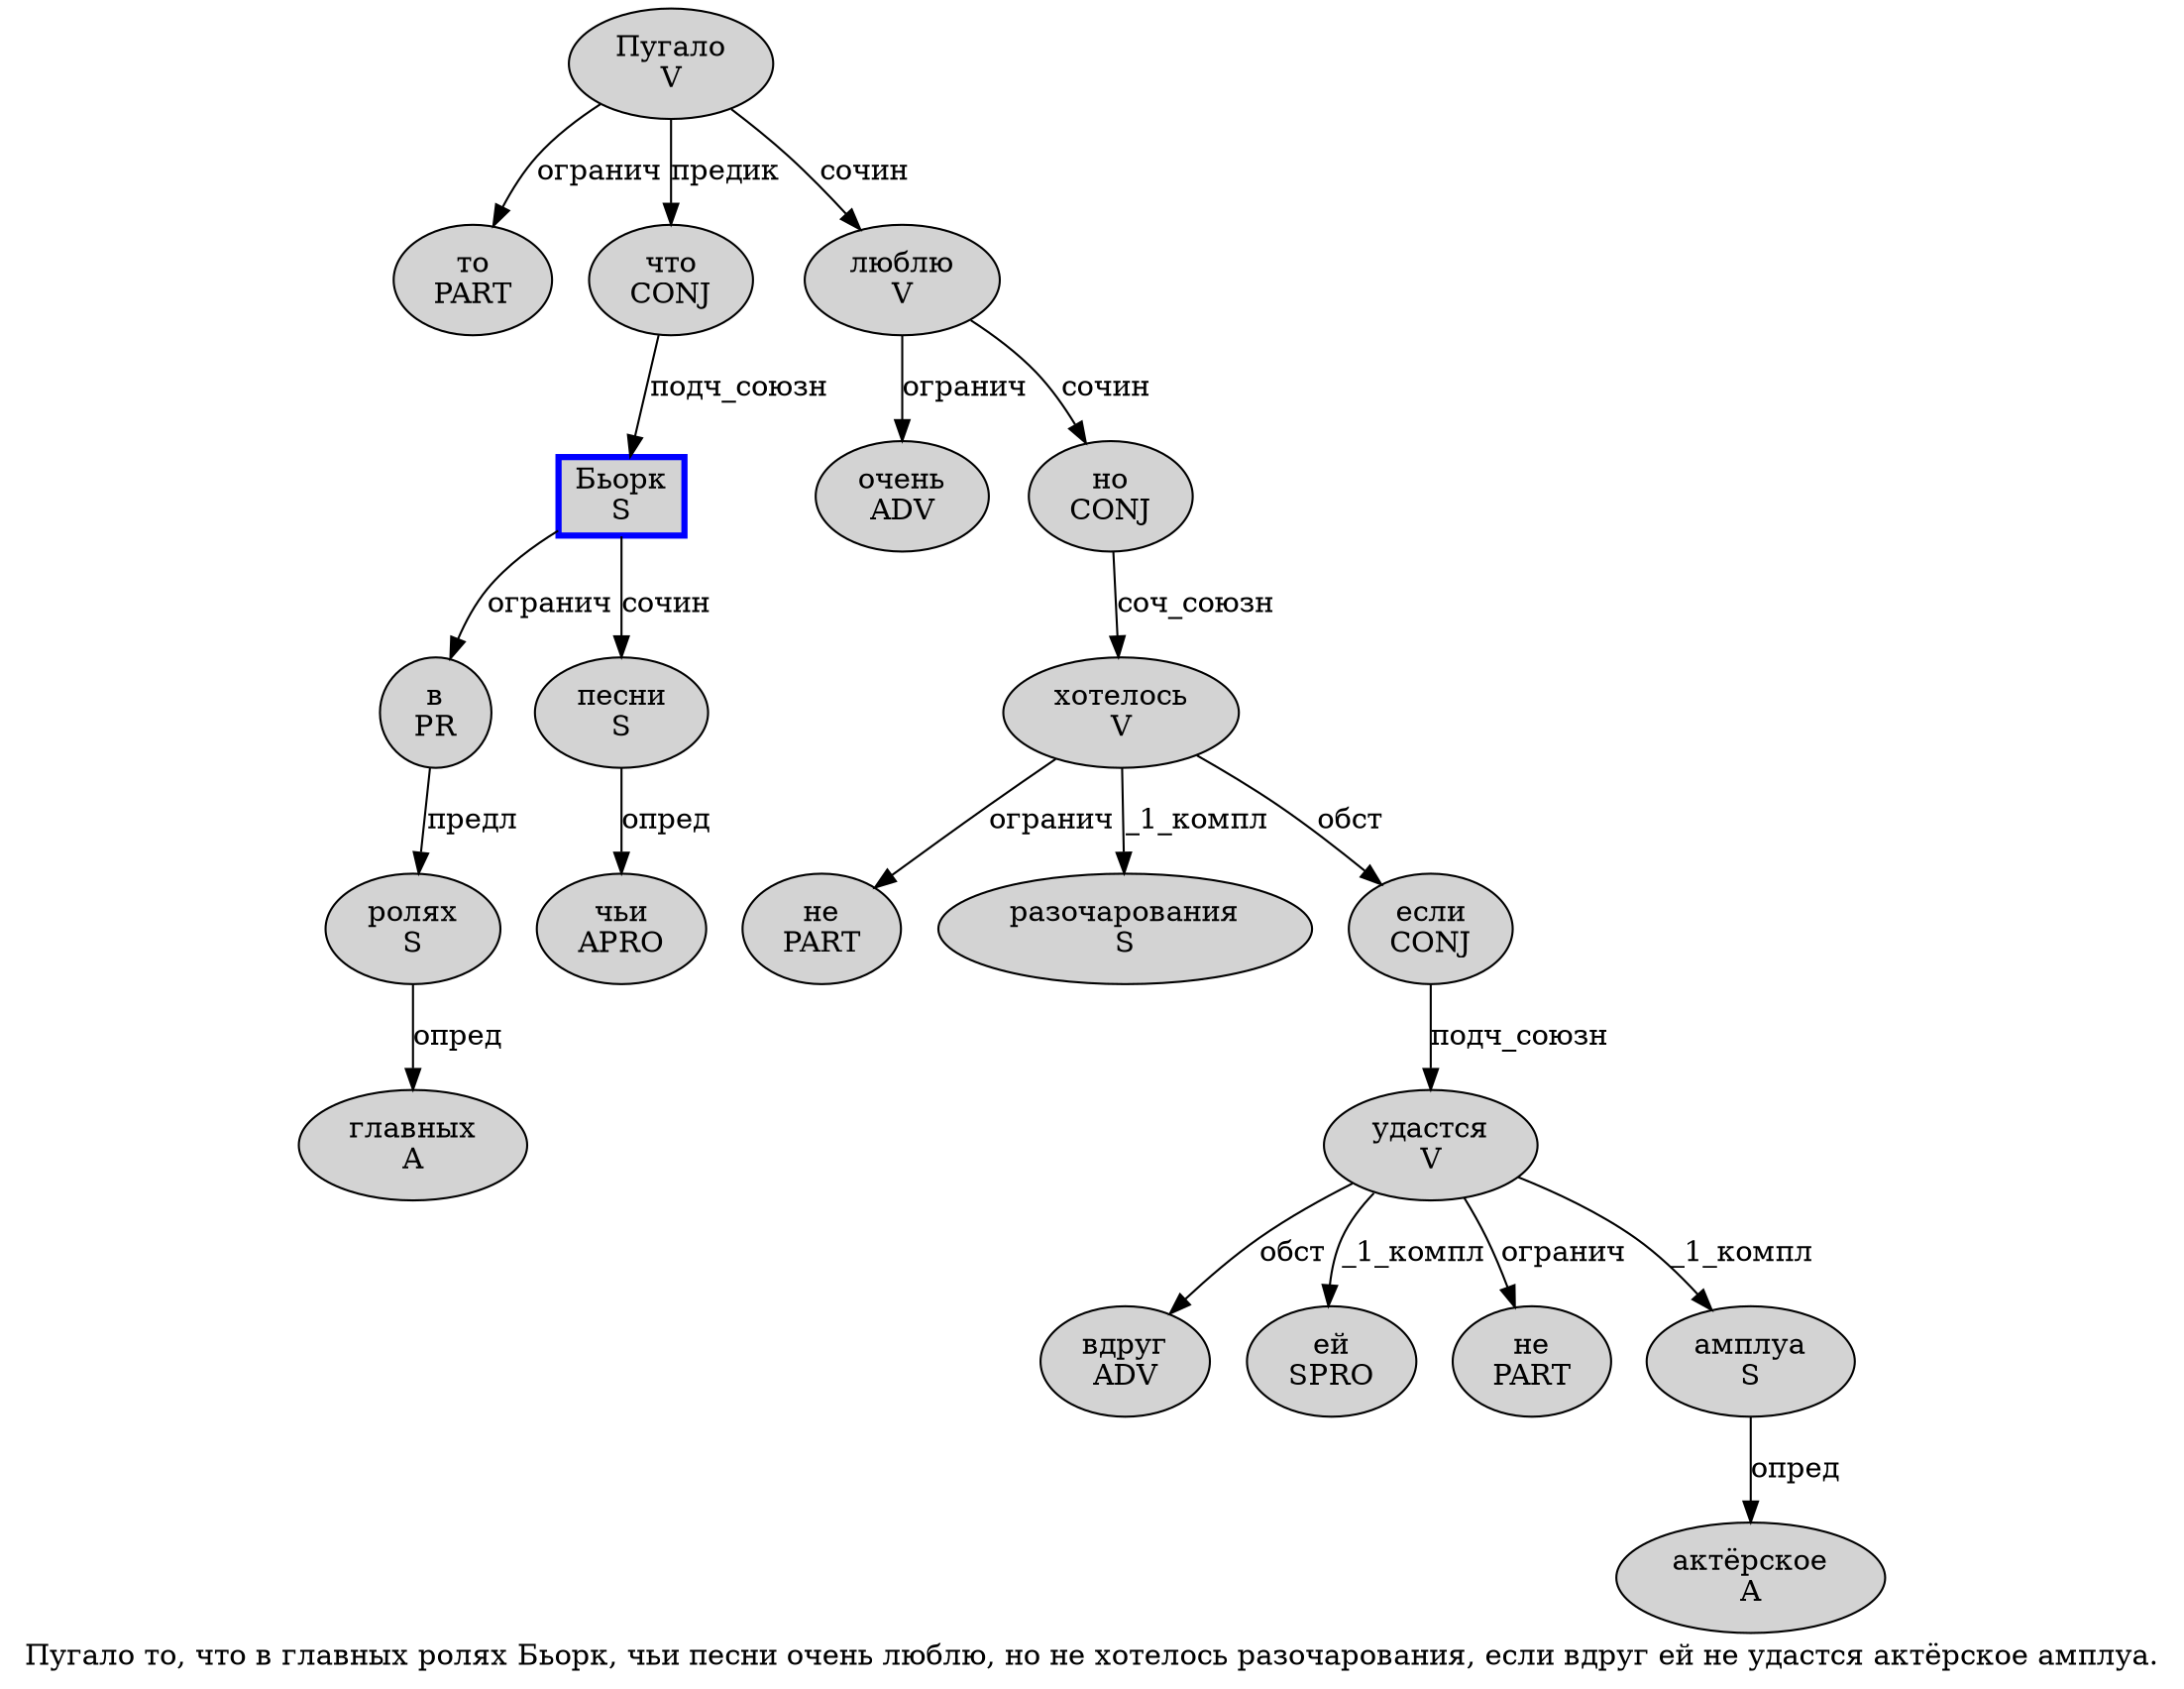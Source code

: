 digraph SENTENCE_1817 {
	graph [label="Пугало то, что в главных ролях Бьорк, чьи песни очень люблю, но не хотелось разочарования, если вдруг ей не удастся актёрское амплуа."]
	node [style=filled]
		0 [label="Пугало
V" color="" fillcolor=lightgray penwidth=1 shape=ellipse]
		1 [label="то
PART" color="" fillcolor=lightgray penwidth=1 shape=ellipse]
		3 [label="что
CONJ" color="" fillcolor=lightgray penwidth=1 shape=ellipse]
		4 [label="в
PR" color="" fillcolor=lightgray penwidth=1 shape=ellipse]
		5 [label="главных
A" color="" fillcolor=lightgray penwidth=1 shape=ellipse]
		6 [label="ролях
S" color="" fillcolor=lightgray penwidth=1 shape=ellipse]
		7 [label="Бьорк
S" color=blue fillcolor=lightgray penwidth=3 shape=box]
		9 [label="чьи
APRO" color="" fillcolor=lightgray penwidth=1 shape=ellipse]
		10 [label="песни
S" color="" fillcolor=lightgray penwidth=1 shape=ellipse]
		11 [label="очень
ADV" color="" fillcolor=lightgray penwidth=1 shape=ellipse]
		12 [label="люблю
V" color="" fillcolor=lightgray penwidth=1 shape=ellipse]
		14 [label="но
CONJ" color="" fillcolor=lightgray penwidth=1 shape=ellipse]
		15 [label="не
PART" color="" fillcolor=lightgray penwidth=1 shape=ellipse]
		16 [label="хотелось
V" color="" fillcolor=lightgray penwidth=1 shape=ellipse]
		17 [label="разочарования
S" color="" fillcolor=lightgray penwidth=1 shape=ellipse]
		19 [label="если
CONJ" color="" fillcolor=lightgray penwidth=1 shape=ellipse]
		20 [label="вдруг
ADV" color="" fillcolor=lightgray penwidth=1 shape=ellipse]
		21 [label="ей
SPRO" color="" fillcolor=lightgray penwidth=1 shape=ellipse]
		22 [label="не
PART" color="" fillcolor=lightgray penwidth=1 shape=ellipse]
		23 [label="удастся
V" color="" fillcolor=lightgray penwidth=1 shape=ellipse]
		24 [label="актёрское
A" color="" fillcolor=lightgray penwidth=1 shape=ellipse]
		25 [label="амплуа
S" color="" fillcolor=lightgray penwidth=1 shape=ellipse]
			19 -> 23 [label="подч_союзн"]
			3 -> 7 [label="подч_союзн"]
			6 -> 5 [label="опред"]
			0 -> 1 [label="огранич"]
			0 -> 3 [label="предик"]
			0 -> 12 [label="сочин"]
			14 -> 16 [label="соч_союзн"]
			12 -> 11 [label="огранич"]
			12 -> 14 [label="сочин"]
			25 -> 24 [label="опред"]
			4 -> 6 [label="предл"]
			23 -> 20 [label="обст"]
			23 -> 21 [label="_1_компл"]
			23 -> 22 [label="огранич"]
			23 -> 25 [label="_1_компл"]
			10 -> 9 [label="опред"]
			7 -> 4 [label="огранич"]
			7 -> 10 [label="сочин"]
			16 -> 15 [label="огранич"]
			16 -> 17 [label="_1_компл"]
			16 -> 19 [label="обст"]
}